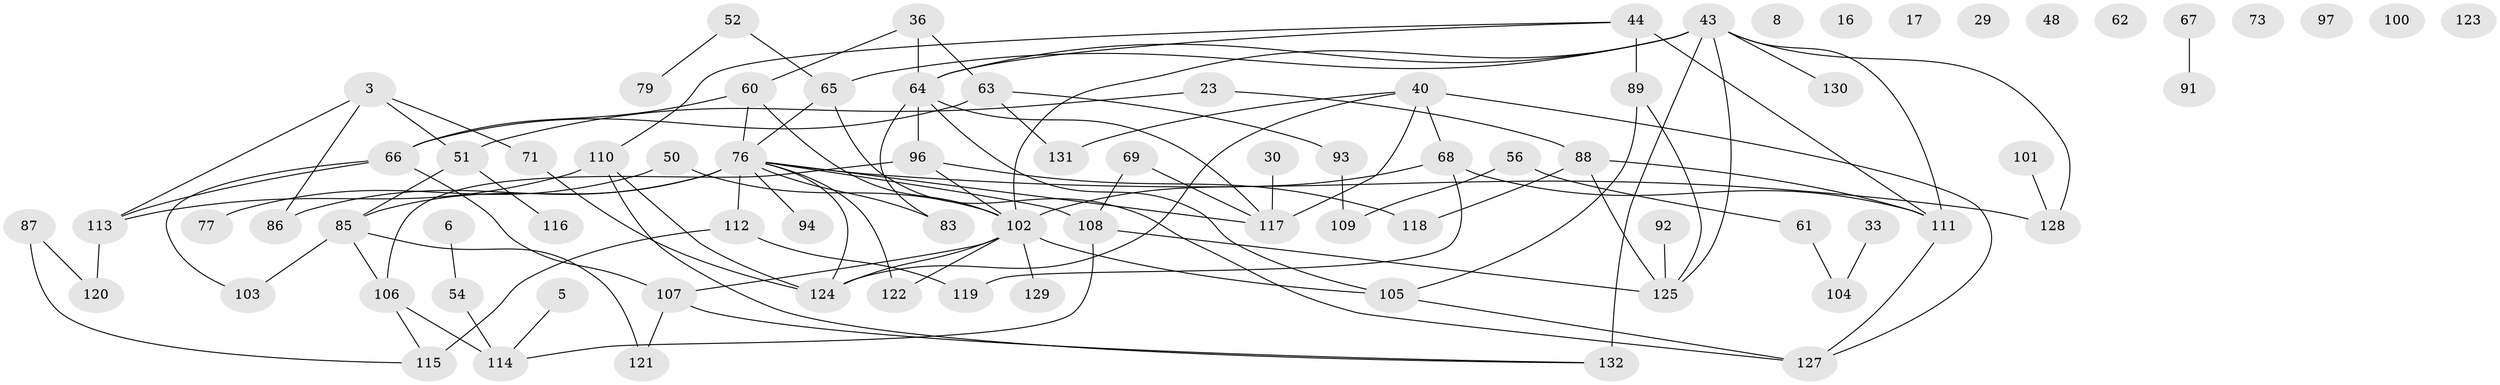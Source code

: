 // original degree distribution, {3: 0.2196969696969697, 1: 0.15151515151515152, 4: 0.1893939393939394, 2: 0.2727272727272727, 0: 0.07575757575757576, 6: 0.03787878787878788, 5: 0.045454545454545456, 7: 0.007575757575757576}
// Generated by graph-tools (version 1.1) at 2025/42/03/04/25 21:42:47]
// undirected, 79 vertices, 107 edges
graph export_dot {
graph [start="1"]
  node [color=gray90,style=filled];
  3;
  5;
  6;
  8;
  16;
  17;
  23;
  29;
  30 [super="+2"];
  33;
  36 [super="+22"];
  40 [super="+26"];
  43 [super="+7+13+32"];
  44 [super="+9"];
  48;
  50;
  51;
  52;
  54;
  56;
  60 [super="+1+25"];
  61;
  62;
  63 [super="+20"];
  64 [super="+38"];
  65 [super="+28+39+41"];
  66 [super="+37"];
  67;
  68;
  69;
  71;
  73;
  76 [super="+19+31"];
  77;
  79;
  83;
  85 [super="+47+84"];
  86;
  87;
  88;
  89 [super="+72"];
  91;
  92;
  93;
  94;
  96 [super="+35"];
  97;
  100;
  101;
  102 [super="+90+81+98"];
  103;
  104;
  105 [super="+82"];
  106 [super="+95"];
  107;
  108;
  109;
  110;
  111;
  112 [super="+46"];
  113;
  114 [super="+74"];
  115 [super="+99"];
  116;
  117 [super="+59"];
  118 [super="+12"];
  119;
  120;
  121 [super="+78"];
  122;
  123;
  124 [super="+24+70"];
  125 [super="+34+75"];
  127 [super="+55+80"];
  128 [super="+14+126"];
  129;
  130;
  131;
  132 [super="+45"];
  3 -- 51;
  3 -- 71;
  3 -- 86;
  3 -- 113;
  5 -- 114;
  6 -- 54;
  23 -- 51;
  23 -- 88;
  30 -- 117;
  33 -- 104;
  36 -- 64 [weight=2];
  36 -- 63;
  36 -- 60;
  40 -- 68 [weight=2];
  40 -- 131;
  40 -- 117;
  40 -- 124;
  40 -- 127;
  43 -- 111;
  43 -- 132 [weight=3];
  43 -- 125;
  43 -- 64;
  43 -- 130;
  43 -- 128;
  43 -- 65 [weight=2];
  43 -- 102;
  44 -- 64;
  44 -- 110;
  44 -- 89 [weight=2];
  44 -- 111;
  50 -- 77;
  50 -- 102;
  51 -- 116;
  51 -- 85;
  52 -- 79;
  52 -- 65;
  54 -- 114;
  56 -- 61;
  56 -- 109;
  60 -- 66 [weight=2];
  60 -- 76;
  60 -- 102;
  61 -- 104;
  63 -- 93;
  63 -- 131;
  63 -- 66;
  64 -- 96;
  64 -- 83;
  64 -- 117;
  64 -- 105;
  65 -- 76 [weight=2];
  65 -- 127;
  66 -- 113;
  66 -- 103;
  66 -- 107;
  67 -- 91;
  68 -- 111;
  68 -- 119;
  68 -- 102;
  69 -- 108;
  69 -- 117;
  71 -- 124;
  76 -- 112 [weight=2];
  76 -- 124;
  76 -- 108;
  76 -- 83;
  76 -- 86;
  76 -- 117;
  76 -- 94;
  76 -- 122;
  76 -- 85;
  76 -- 128;
  85 -- 103;
  85 -- 121;
  85 -- 106;
  87 -- 115;
  87 -- 120;
  88 -- 111;
  88 -- 118;
  88 -- 125;
  89 -- 125;
  89 -- 105;
  92 -- 125;
  93 -- 109;
  96 -- 106 [weight=2];
  96 -- 118;
  96 -- 102;
  101 -- 128;
  102 -- 129;
  102 -- 107;
  102 -- 124;
  102 -- 122;
  102 -- 105;
  105 -- 127;
  106 -- 114 [weight=2];
  106 -- 115;
  107 -- 121;
  107 -- 132;
  108 -- 114;
  108 -- 125;
  110 -- 113;
  110 -- 132;
  110 -- 124;
  111 -- 127;
  112 -- 115 [weight=3];
  112 -- 119;
  113 -- 120;
}

